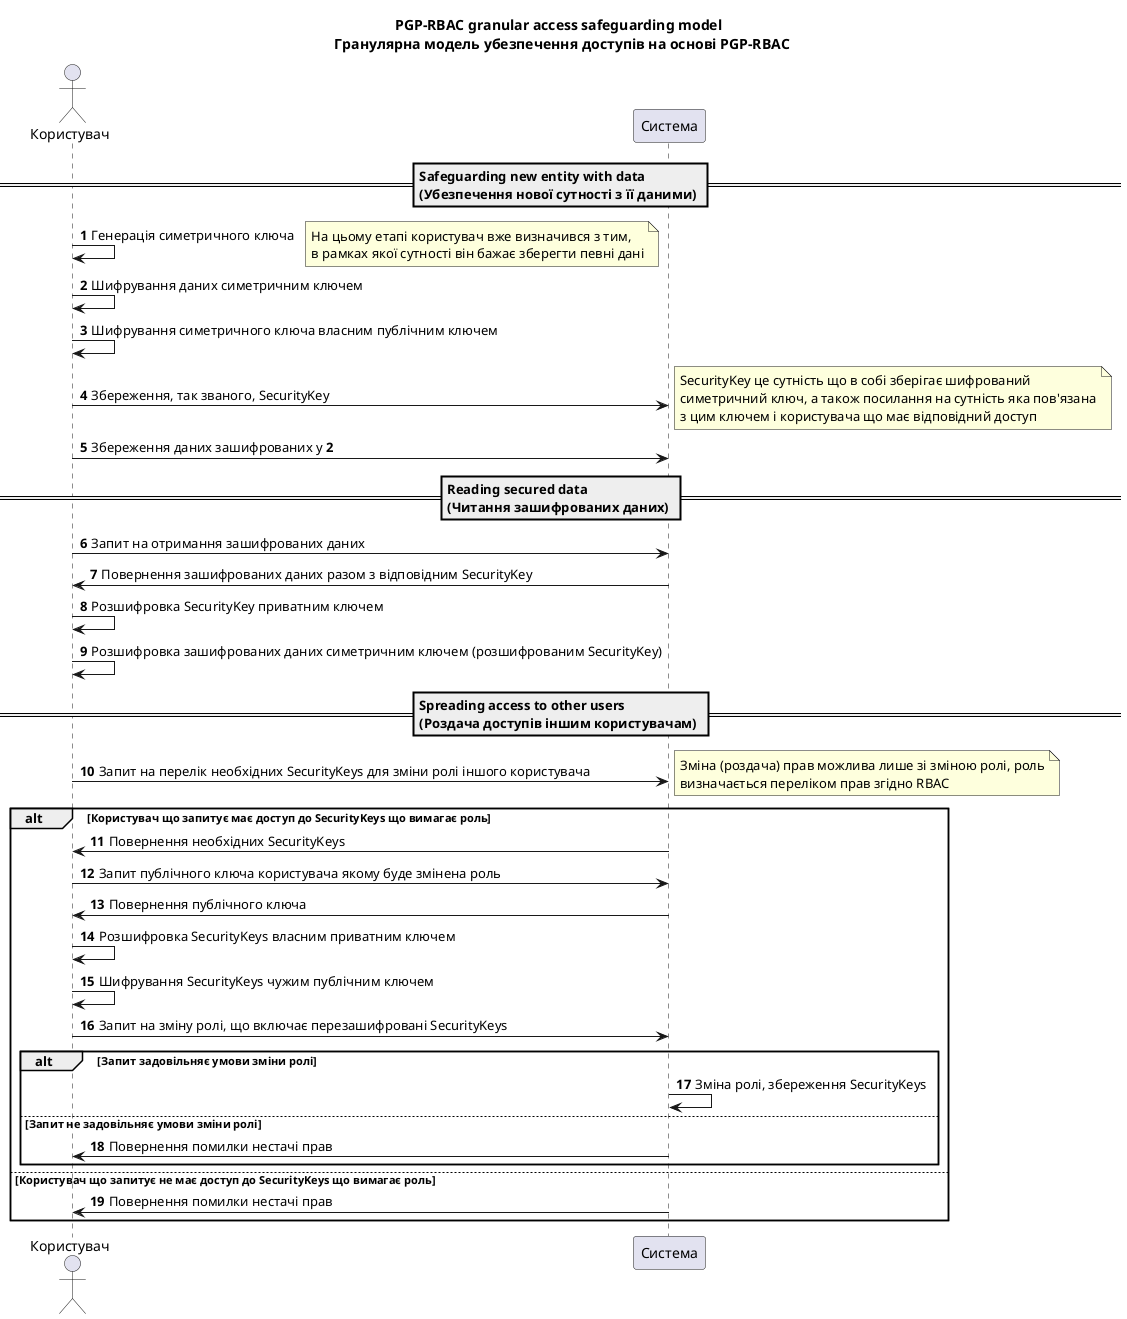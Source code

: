 @startuml schematic-diagram

autonumber

title PGP-RBAC granular access safeguarding model \n Гранулярна модель убезпечення доступів на основі PGP-RBAC

actor "Користувач" as User
participant "Система" as System

== Safeguarding new entity with data\n(Убезпечення нової сутності з її даними) ==
User -> User : Генерація симетричного ключа
note right
  На цьому етапі користувач вже визначився з тим,
  в рамках якої сутності він бажає зберегти певні дані
end note
User -> User : Шифрування даних симетричним ключем
User -> User : Шифрування симетричного ключа власним публічним ключем
User -> System : Збереження, так званого, SecurityKey
note right
  SecurityKey це сутність що в собі зберігає шифрований
  симетричний ключ, а також посилання на сутність яка пов'язана
  з цим ключем і користувача що має відповідний доступ
end note
User -> System : Збереження даних зашифрованих у **2**

== Reading secured data\n(Читання зашифрованих даних) ==
User -> System : Запит на отримання зашифрованих даних
System -> User : Повернення зашифрованих даних разом з відповідним SecurityKey
User -> User : Розшифровка SecurityKey приватним ключем
User -> User : Розшифровка зашифрованих даних симетричним ключем (розшифрованим SecurityKey)

== Spreading access to other users\n(Роздача доступів іншим користувачам) ==
User -> System : Запит на перелік необхідних SecurityKeys для зміни ролі іншого користувача
note right
  Зміна (роздача) прав можлива лише зі зміною ролі, роль
  визначається переліком прав згідно RBAC
end note
alt Користувач що запитує має доступ до SecurityKeys що вимагає роль
  System -> User : Повернення необхідних SecurityKeys
  User -> System : Запит публічного ключа користувача якому буде змінена роль
  System -> User : Повернення публічного ключа
  User -> User : Розшифровка SecurityKeys власним приватним ключем
  User -> User : Шифрування SecurityKeys чужим публічним ключем
  User -> System : Запит на зміну ролі, що включає перезашифровані SecurityKeys
  alt Запит задовільняє умови зміни ролі
    System -> System : Зміна ролі, збереження SecurityKeys
  else Запит не задовільняє умови зміни ролі
    System -> User : Повернення помилки нестачі прав
  end
else Користувач що запитує не має доступ до SecurityKeys що вимагає роль
  System -> User : Повернення помилки нестачі прав
end

@enduml
